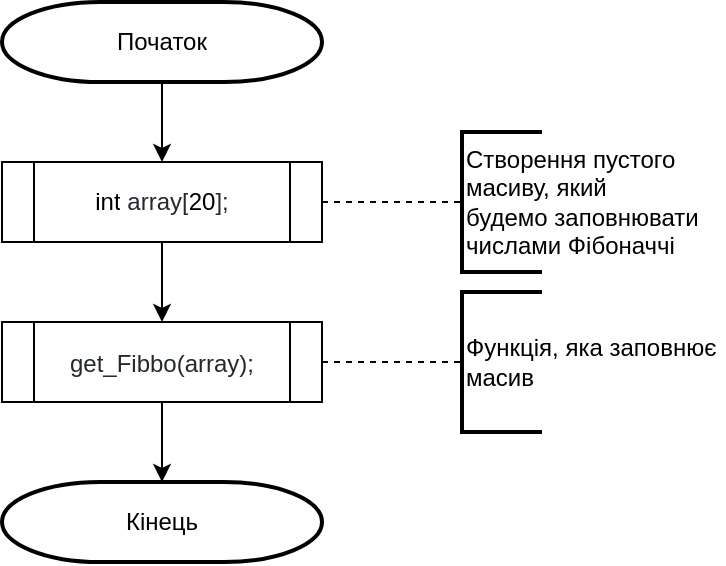 <mxfile version="14.0.1" type="device"><diagram id="hViDeihiXPg7uC7FQlJi" name="Page-1"><mxGraphModel dx="782" dy="706" grid="1" gridSize="10" guides="1" tooltips="1" connect="1" arrows="1" fold="1" page="1" pageScale="1" pageWidth="1200" pageHeight="1600" math="0" shadow="0"><root><mxCell id="0"/><mxCell id="1" parent="0"/><mxCell id="A7OVQogH0eVRa4TGYrVk-6" style="edgeStyle=orthogonalEdgeStyle;rounded=0;orthogonalLoop=1;jettySize=auto;html=1;exitX=0.5;exitY=1;exitDx=0;exitDy=0;exitPerimeter=0;entryX=0.5;entryY=0;entryDx=0;entryDy=0;" parent="1" source="A7OVQogH0eVRa4TGYrVk-1" target="A7OVQogH0eVRa4TGYrVk-2" edge="1"><mxGeometry relative="1" as="geometry"/></mxCell><mxCell id="A7OVQogH0eVRa4TGYrVk-1" value="Початок" style="strokeWidth=2;html=1;shape=mxgraph.flowchart.terminator;whiteSpace=wrap;" parent="1" vertex="1"><mxGeometry x="320" y="80" width="160" height="40" as="geometry"/></mxCell><mxCell id="A7OVQogH0eVRa4TGYrVk-7" style="edgeStyle=orthogonalEdgeStyle;rounded=0;orthogonalLoop=1;jettySize=auto;html=1;exitX=0.5;exitY=1;exitDx=0;exitDy=0;entryX=0.5;entryY=0;entryDx=0;entryDy=0;" parent="1" source="A7OVQogH0eVRa4TGYrVk-2" target="A7OVQogH0eVRa4TGYrVk-3" edge="1"><mxGeometry relative="1" as="geometry"/></mxCell><mxCell id="A7OVQogH0eVRa4TGYrVk-12" style="edgeStyle=orthogonalEdgeStyle;rounded=0;orthogonalLoop=1;jettySize=auto;html=1;exitX=1;exitY=0.5;exitDx=0;exitDy=0;entryX=0;entryY=0.5;entryDx=0;entryDy=0;entryPerimeter=0;dashed=1;endArrow=none;endFill=0;" parent="1" source="A7OVQogH0eVRa4TGYrVk-2" target="A7OVQogH0eVRa4TGYrVk-9" edge="1"><mxGeometry relative="1" as="geometry"/></mxCell><mxCell id="A7OVQogH0eVRa4TGYrVk-2" value="&lt;span class=&quot;pl-k&quot; style=&quot;box-sizing: border-box ; font-family: , &amp;#34;consolas&amp;#34; , &amp;#34;liberation mono&amp;#34; , &amp;#34;menlo&amp;#34; , monospace ; background-color: rgb(255 , 255 , 255)&quot;&gt;int&lt;/span&gt;&lt;span style=&quot;color: rgb(36 , 41 , 46) ; font-family: , &amp;#34;consolas&amp;#34; , &amp;#34;liberation mono&amp;#34; , &amp;#34;menlo&amp;#34; , monospace ; background-color: rgb(255 , 255 , 255)&quot;&gt; array[&lt;/span&gt;&lt;span class=&quot;pl-c1&quot; style=&quot;box-sizing: border-box ; font-family: , &amp;#34;consolas&amp;#34; , &amp;#34;liberation mono&amp;#34; , &amp;#34;menlo&amp;#34; , monospace ; background-color: rgb(255 , 255 , 255)&quot;&gt;20&lt;/span&gt;&lt;span style=&quot;color: rgb(36 , 41 , 46) ; font-family: , &amp;#34;consolas&amp;#34; , &amp;#34;liberation mono&amp;#34; , &amp;#34;menlo&amp;#34; , monospace ; background-color: rgb(255 , 255 , 255)&quot;&gt;];&lt;/span&gt;" style="shape=process;whiteSpace=wrap;html=1;backgroundOutline=1;" parent="1" vertex="1"><mxGeometry x="320" y="160" width="160" height="40" as="geometry"/></mxCell><mxCell id="A7OVQogH0eVRa4TGYrVk-8" style="edgeStyle=orthogonalEdgeStyle;rounded=0;orthogonalLoop=1;jettySize=auto;html=1;exitX=0.5;exitY=1;exitDx=0;exitDy=0;entryX=0.5;entryY=0;entryDx=0;entryDy=0;entryPerimeter=0;" parent="1" source="A7OVQogH0eVRa4TGYrVk-3" target="A7OVQogH0eVRa4TGYrVk-5" edge="1"><mxGeometry relative="1" as="geometry"/></mxCell><mxCell id="A7OVQogH0eVRa4TGYrVk-11" style="edgeStyle=orthogonalEdgeStyle;rounded=0;orthogonalLoop=1;jettySize=auto;html=1;exitX=1;exitY=0.5;exitDx=0;exitDy=0;entryX=0;entryY=0.5;entryDx=0;entryDy=0;entryPerimeter=0;dashed=1;endArrow=none;endFill=0;" parent="1" source="A7OVQogH0eVRa4TGYrVk-3" target="A7OVQogH0eVRa4TGYrVk-10" edge="1"><mxGeometry relative="1" as="geometry"/></mxCell><mxCell id="A7OVQogH0eVRa4TGYrVk-3" value="&lt;table class=&quot;highlight tab-size js-file-line-container&quot; style=&quot;border-spacing: 0px ; border-collapse: collapse ; color: rgb(36 , 41 , 46) ; font-family: , &amp;#34;blinkmacsystemfont&amp;#34; , &amp;#34;segoe ui&amp;#34; , &amp;#34;helvetica&amp;#34; , &amp;#34;arial&amp;#34; , sans-serif , &amp;#34;apple color emoji&amp;#34; , &amp;#34;segoe ui emoji&amp;#34; ; font-size: 14px ; background-color: rgb(255 , 255 , 255)&quot;&gt;&lt;tbody style=&quot;box-sizing: border-box&quot;&gt;&lt;tr style=&quot;box-sizing: border-box&quot;&gt;&lt;/tr&gt;&lt;tr style=&quot;box-sizing: border-box&quot;&gt;&lt;td id=&quot;LC7&quot; class=&quot;blob-code blob-code-inner js-file-line&quot; style=&quot;box-sizing: border-box ; padding: 0px 10px ; position: relative ; line-height: 20px ; vertical-align: top ; overflow: visible ; font-family: , &amp;#34;consolas&amp;#34; , &amp;#34;liberation mono&amp;#34; , &amp;#34;menlo&amp;#34; , monospace ; font-size: 12px ; overflow-wrap: normal&quot;&gt;&lt;span class=&quot;pl-c1&quot; style=&quot;box-sizing: border-box&quot;&gt;get_Fibbo&lt;/span&gt;(array);&lt;/td&gt;&lt;/tr&gt;&lt;tr style=&quot;box-sizing: border-box&quot;&gt;&lt;td id=&quot;L8&quot; class=&quot;blob-num js-line-number&quot; style=&quot;box-sizing: border-box ; padding: 0px 10px ; width: 50px ; min-width: 50px ; font-family: , &amp;#34;consolas&amp;#34; , &amp;#34;liberation mono&amp;#34; , &amp;#34;menlo&amp;#34; , monospace ; font-size: 12px ; line-height: 20px ; text-align: right ; vertical-align: top ; cursor: pointer&quot;&gt;&lt;/td&gt;&lt;/tr&gt;&lt;/tbody&gt;&lt;/table&gt;" style="shape=process;whiteSpace=wrap;html=1;backgroundOutline=1;" parent="1" vertex="1"><mxGeometry x="320" y="240" width="160" height="40" as="geometry"/></mxCell><mxCell id="A7OVQogH0eVRa4TGYrVk-5" value="Кінець" style="strokeWidth=2;html=1;shape=mxgraph.flowchart.terminator;whiteSpace=wrap;" parent="1" vertex="1"><mxGeometry x="320" y="320" width="160" height="40" as="geometry"/></mxCell><mxCell id="A7OVQogH0eVRa4TGYrVk-9" value="Створення пустого&lt;br&gt;масиву, який&lt;br&gt;будемо заповнювати&lt;br&gt;числами Фібоначчі" style="strokeWidth=2;html=1;shape=mxgraph.flowchart.annotation_1;align=left;pointerEvents=1;" parent="1" vertex="1"><mxGeometry x="550" y="145" width="40" height="70" as="geometry"/></mxCell><mxCell id="A7OVQogH0eVRa4TGYrVk-10" value="Функція, яка заповнює&amp;nbsp;&lt;br&gt;масив" style="strokeWidth=2;html=1;shape=mxgraph.flowchart.annotation_1;align=left;pointerEvents=1;" parent="1" vertex="1"><mxGeometry x="550" y="225" width="40" height="70" as="geometry"/></mxCell></root></mxGraphModel></diagram></mxfile>